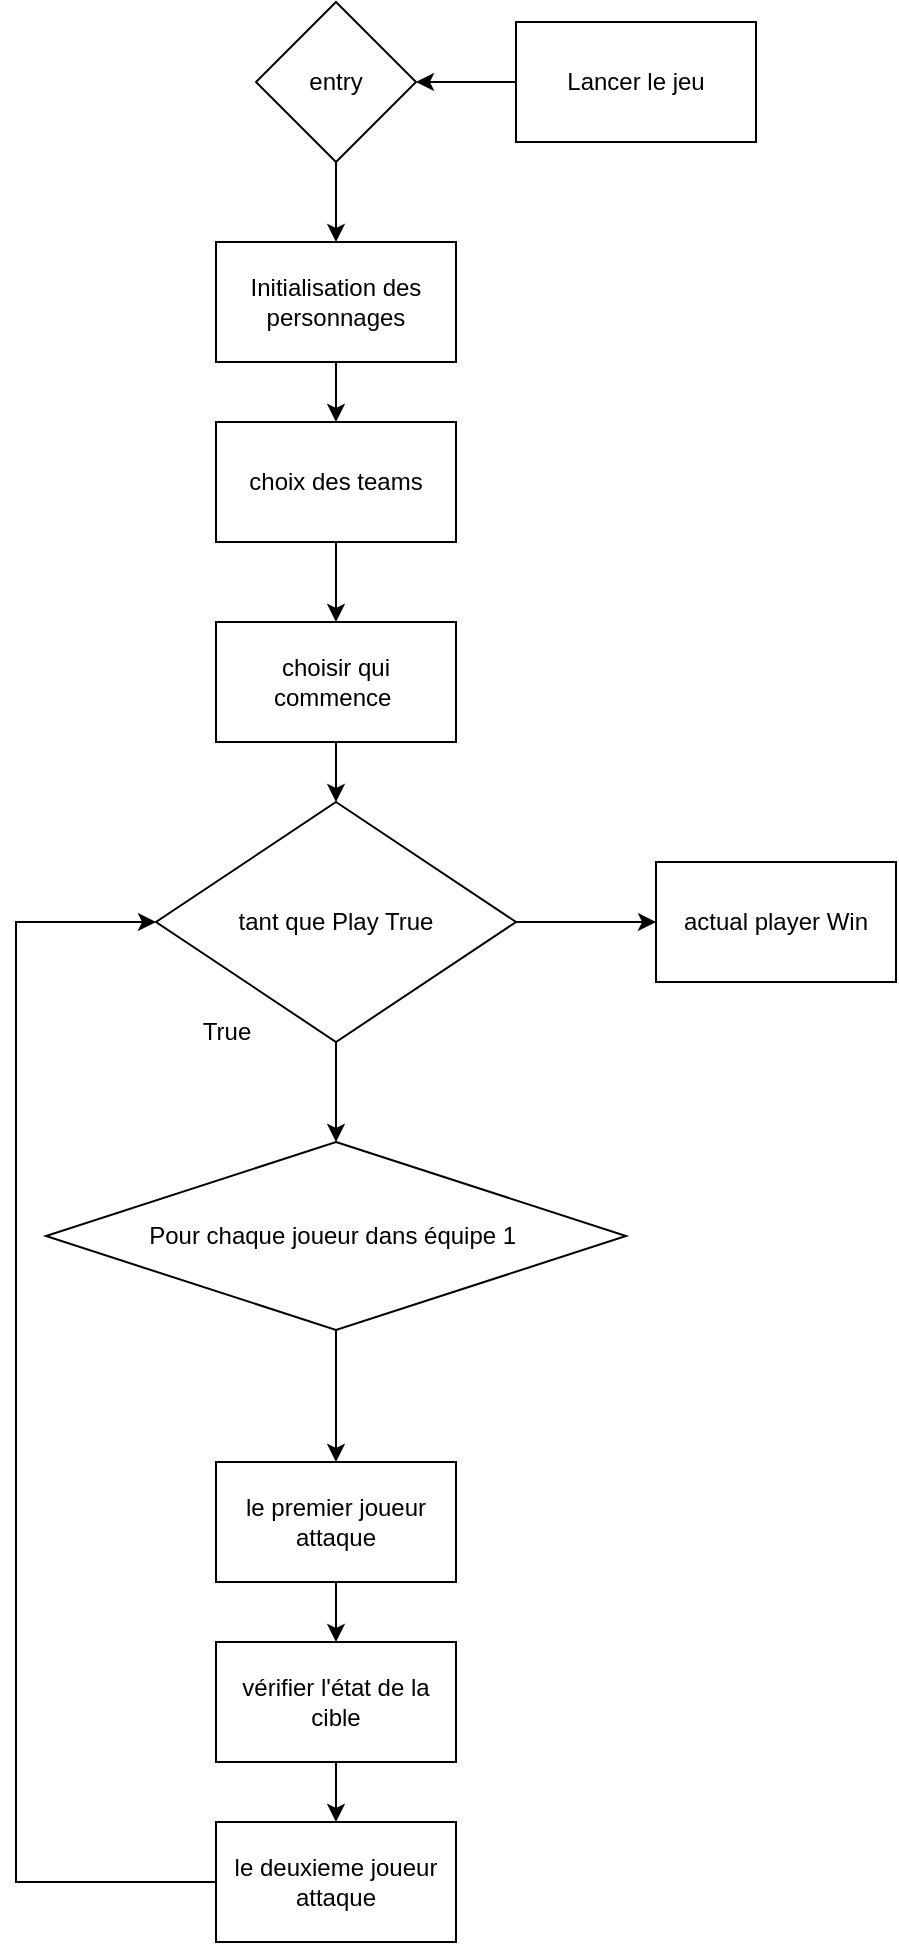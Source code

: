 <mxfile version="25.0.3">
  <diagram name="Page-1" id="YGnUyQE-79JDj9QNbZ7T">
    <mxGraphModel dx="1195" dy="1819" grid="1" gridSize="10" guides="1" tooltips="1" connect="1" arrows="1" fold="1" page="1" pageScale="1" pageWidth="827" pageHeight="1169" math="0" shadow="0">
      <root>
        <mxCell id="0" />
        <mxCell id="1" parent="0" />
        <mxCell id="Pxt8VvovaA_ajx6zM-AS-23" style="edgeStyle=orthogonalEdgeStyle;rounded=0;orthogonalLoop=1;jettySize=auto;html=1;exitX=0.5;exitY=1;exitDx=0;exitDy=0;entryX=0.5;entryY=0;entryDx=0;entryDy=0;" parent="1" source="Pxt8VvovaA_ajx6zM-AS-2" target="7hXHEsJScQeK3xdm2e1r-1" edge="1">
          <mxGeometry relative="1" as="geometry">
            <mxPoint x="360" y="-930" as="targetPoint" />
          </mxGeometry>
        </mxCell>
        <mxCell id="Pxt8VvovaA_ajx6zM-AS-2" value="Initialisation des personnages" style="rounded=0;whiteSpace=wrap;html=1;" parent="1" vertex="1">
          <mxGeometry x="300" y="-1040" width="120" height="60" as="geometry" />
        </mxCell>
        <mxCell id="Pxt8VvovaA_ajx6zM-AS-20" style="edgeStyle=orthogonalEdgeStyle;rounded=0;orthogonalLoop=1;jettySize=auto;html=1;exitX=0.5;exitY=1;exitDx=0;exitDy=0;entryX=0.5;entryY=0;entryDx=0;entryDy=0;" parent="1" source="Pxt8VvovaA_ajx6zM-AS-3" target="Pxt8VvovaA_ajx6zM-AS-2" edge="1">
          <mxGeometry relative="1" as="geometry" />
        </mxCell>
        <mxCell id="Pxt8VvovaA_ajx6zM-AS-3" value="entry" style="rhombus;whiteSpace=wrap;html=1;" parent="1" vertex="1">
          <mxGeometry x="320" y="-1160" width="80" height="80" as="geometry" />
        </mxCell>
        <mxCell id="Pxt8VvovaA_ajx6zM-AS-24" style="edgeStyle=orthogonalEdgeStyle;rounded=0;orthogonalLoop=1;jettySize=auto;html=1;exitX=0;exitY=0.5;exitDx=0;exitDy=0;entryX=1;entryY=0.5;entryDx=0;entryDy=0;" parent="1" source="Pxt8VvovaA_ajx6zM-AS-4" target="Pxt8VvovaA_ajx6zM-AS-3" edge="1">
          <mxGeometry relative="1" as="geometry" />
        </mxCell>
        <mxCell id="Pxt8VvovaA_ajx6zM-AS-4" value="Lancer le jeu" style="rounded=0;whiteSpace=wrap;html=1;" parent="1" vertex="1">
          <mxGeometry x="450" y="-1150" width="120" height="60" as="geometry" />
        </mxCell>
        <mxCell id="Pxt8VvovaA_ajx6zM-AS-11" style="edgeStyle=orthogonalEdgeStyle;rounded=0;orthogonalLoop=1;jettySize=auto;html=1;exitX=0.5;exitY=1;exitDx=0;exitDy=0;entryX=0.5;entryY=0;entryDx=0;entryDy=0;" parent="1" source="Pxt8VvovaA_ajx6zM-AS-6" target="Pxt8VvovaA_ajx6zM-AS-7" edge="1">
          <mxGeometry relative="1" as="geometry" />
        </mxCell>
        <mxCell id="Pxt8VvovaA_ajx6zM-AS-6" value="choisir qui commence&amp;nbsp;" style="rounded=0;whiteSpace=wrap;html=1;" parent="1" vertex="1">
          <mxGeometry x="300" y="-850" width="120" height="60" as="geometry" />
        </mxCell>
        <mxCell id="Pxt8VvovaA_ajx6zM-AS-19" style="edgeStyle=orthogonalEdgeStyle;rounded=0;orthogonalLoop=1;jettySize=auto;html=1;exitX=1;exitY=0.5;exitDx=0;exitDy=0;entryX=0;entryY=0.5;entryDx=0;entryDy=0;" parent="1" source="Pxt8VvovaA_ajx6zM-AS-7" target="Pxt8VvovaA_ajx6zM-AS-18" edge="1">
          <mxGeometry relative="1" as="geometry" />
        </mxCell>
        <mxCell id="7hXHEsJScQeK3xdm2e1r-7" style="edgeStyle=orthogonalEdgeStyle;rounded=0;orthogonalLoop=1;jettySize=auto;html=1;exitX=0.5;exitY=1;exitDx=0;exitDy=0;entryX=0.5;entryY=0;entryDx=0;entryDy=0;entryPerimeter=0;" edge="1" parent="1" source="Pxt8VvovaA_ajx6zM-AS-7" target="7hXHEsJScQeK3xdm2e1r-6">
          <mxGeometry relative="1" as="geometry" />
        </mxCell>
        <mxCell id="Pxt8VvovaA_ajx6zM-AS-7" value="tant que Play True" style="rhombus;whiteSpace=wrap;html=1;" parent="1" vertex="1">
          <mxGeometry x="270" y="-760" width="180" height="120" as="geometry" />
        </mxCell>
        <mxCell id="Pxt8VvovaA_ajx6zM-AS-13" style="edgeStyle=orthogonalEdgeStyle;rounded=0;orthogonalLoop=1;jettySize=auto;html=1;exitX=0.5;exitY=1;exitDx=0;exitDy=0;entryX=0.5;entryY=0;entryDx=0;entryDy=0;" parent="1" source="Pxt8VvovaA_ajx6zM-AS-8" target="Pxt8VvovaA_ajx6zM-AS-10" edge="1">
          <mxGeometry relative="1" as="geometry" />
        </mxCell>
        <mxCell id="Pxt8VvovaA_ajx6zM-AS-8" value="le premier joueur attaque" style="rounded=0;whiteSpace=wrap;html=1;" parent="1" vertex="1">
          <mxGeometry x="300" y="-430" width="120" height="60" as="geometry" />
        </mxCell>
        <mxCell id="7hXHEsJScQeK3xdm2e1r-9" style="edgeStyle=orthogonalEdgeStyle;rounded=0;orthogonalLoop=1;jettySize=auto;html=1;exitX=0;exitY=0.5;exitDx=0;exitDy=0;entryX=0;entryY=0.5;entryDx=0;entryDy=0;" edge="1" parent="1" source="Pxt8VvovaA_ajx6zM-AS-9" target="Pxt8VvovaA_ajx6zM-AS-7">
          <mxGeometry relative="1" as="geometry">
            <Array as="points">
              <mxPoint x="200" y="-220" />
              <mxPoint x="200" y="-700" />
            </Array>
          </mxGeometry>
        </mxCell>
        <mxCell id="Pxt8VvovaA_ajx6zM-AS-9" value="le deuxieme joueur attaque" style="rounded=0;whiteSpace=wrap;html=1;" parent="1" vertex="1">
          <mxGeometry x="300" y="-250" width="120" height="60" as="geometry" />
        </mxCell>
        <mxCell id="Pxt8VvovaA_ajx6zM-AS-14" style="edgeStyle=orthogonalEdgeStyle;rounded=0;orthogonalLoop=1;jettySize=auto;html=1;exitX=0.5;exitY=1;exitDx=0;exitDy=0;entryX=0.5;entryY=0;entryDx=0;entryDy=0;" parent="1" source="Pxt8VvovaA_ajx6zM-AS-10" target="Pxt8VvovaA_ajx6zM-AS-9" edge="1">
          <mxGeometry relative="1" as="geometry" />
        </mxCell>
        <mxCell id="Pxt8VvovaA_ajx6zM-AS-10" value="vérifier l&#39;état de la cible" style="rounded=0;whiteSpace=wrap;html=1;" parent="1" vertex="1">
          <mxGeometry x="300" y="-340" width="120" height="60" as="geometry" />
        </mxCell>
        <mxCell id="Pxt8VvovaA_ajx6zM-AS-15" value="True" style="text;html=1;align=center;verticalAlign=middle;resizable=0;points=[];autosize=1;strokeColor=none;fillColor=none;" parent="1" vertex="1">
          <mxGeometry x="280" y="-660" width="50" height="30" as="geometry" />
        </mxCell>
        <mxCell id="Pxt8VvovaA_ajx6zM-AS-18" value="actual player Win" style="rounded=0;whiteSpace=wrap;html=1;" parent="1" vertex="1">
          <mxGeometry x="520" y="-730" width="120" height="60" as="geometry" />
        </mxCell>
        <mxCell id="7hXHEsJScQeK3xdm2e1r-4" style="edgeStyle=orthogonalEdgeStyle;rounded=0;orthogonalLoop=1;jettySize=auto;html=1;exitX=0.5;exitY=1;exitDx=0;exitDy=0;entryX=0.5;entryY=0;entryDx=0;entryDy=0;" edge="1" parent="1" source="7hXHEsJScQeK3xdm2e1r-1" target="Pxt8VvovaA_ajx6zM-AS-6">
          <mxGeometry relative="1" as="geometry" />
        </mxCell>
        <mxCell id="7hXHEsJScQeK3xdm2e1r-1" value="choix des teams" style="rounded=0;whiteSpace=wrap;html=1;" vertex="1" parent="1">
          <mxGeometry x="300" y="-950" width="120" height="60" as="geometry" />
        </mxCell>
        <mxCell id="7hXHEsJScQeK3xdm2e1r-8" style="edgeStyle=orthogonalEdgeStyle;rounded=0;orthogonalLoop=1;jettySize=auto;html=1;exitX=0.5;exitY=1;exitDx=0;exitDy=0;entryX=0.5;entryY=0;entryDx=0;entryDy=0;" edge="1" parent="1" source="7hXHEsJScQeK3xdm2e1r-6" target="Pxt8VvovaA_ajx6zM-AS-8">
          <mxGeometry relative="1" as="geometry" />
        </mxCell>
        <mxCell id="7hXHEsJScQeK3xdm2e1r-6" value="Pour chaque joueur dans équipe 1&amp;nbsp;" style="rhombus;whiteSpace=wrap;html=1;" vertex="1" parent="1">
          <mxGeometry x="215" y="-590" width="290" height="94" as="geometry" />
        </mxCell>
      </root>
    </mxGraphModel>
  </diagram>
</mxfile>

